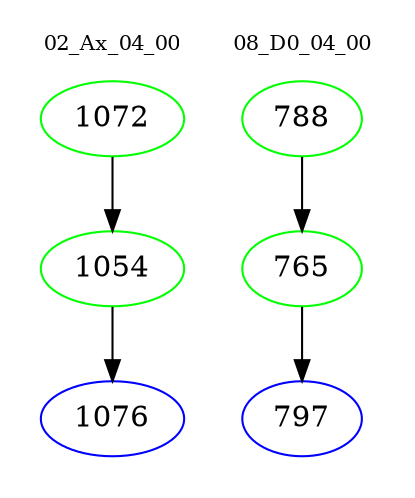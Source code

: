 digraph{
subgraph cluster_0 {
color = white
label = "02_Ax_04_00";
fontsize=10;
T0_1072 [label="1072", color="green"]
T0_1072 -> T0_1054 [color="black"]
T0_1054 [label="1054", color="green"]
T0_1054 -> T0_1076 [color="black"]
T0_1076 [label="1076", color="blue"]
}
subgraph cluster_1 {
color = white
label = "08_D0_04_00";
fontsize=10;
T1_788 [label="788", color="green"]
T1_788 -> T1_765 [color="black"]
T1_765 [label="765", color="green"]
T1_765 -> T1_797 [color="black"]
T1_797 [label="797", color="blue"]
}
}
